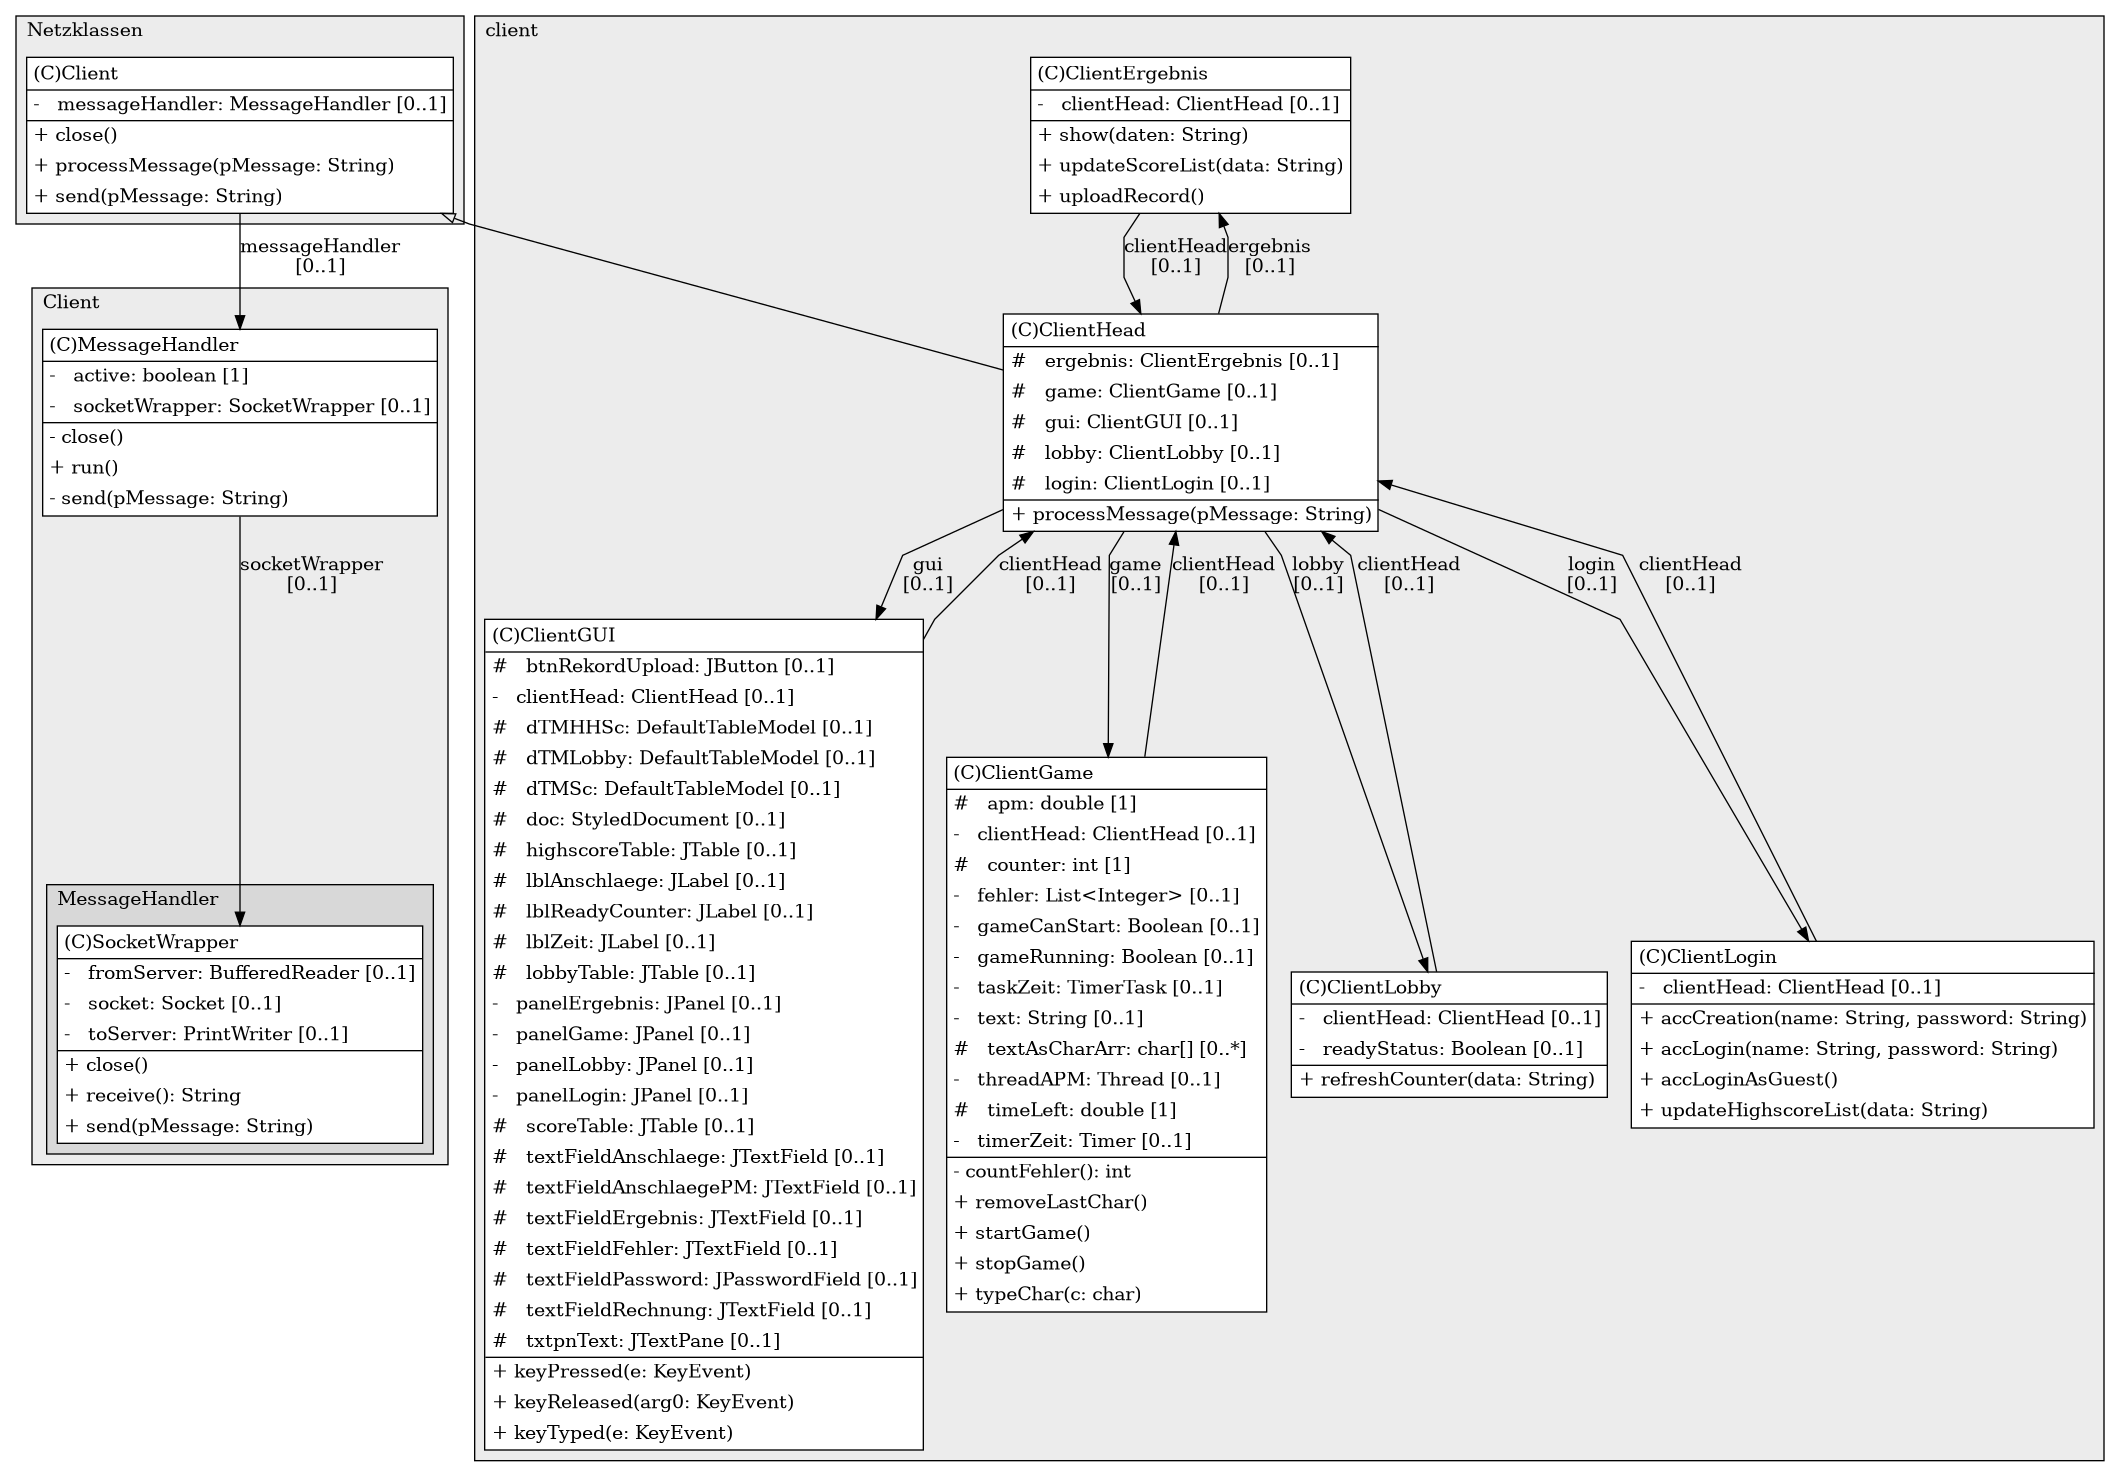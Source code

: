 @startuml

/' diagram meta data start
config=StructureConfiguration;
{
  "projectClassification": {
    "searchMode": "OpenProject", // OpenProject, AllProjects
    "includedProjects": "",
    "pathEndKeywords": "*.impl",
    "isClientPath": "",
    "isClientName": "",
    "isTestPath": "",
    "isTestName": "",
    "isMappingPath": "",
    "isMappingName": "",
    "isDataAccessPath": "",
    "isDataAccessName": "",
    "isDataStructurePath": "",
    "isDataStructureName": "",
    "isInterfaceStructuresPath": "",
    "isInterfaceStructuresName": "",
    "isEntryPointPath": "",
    "isEntryPointName": ""
  },
  "graphRestriction": {
    "classPackageExcludeFilter": "",
    "classPackageIncludeFilter": "",
    "classNameExcludeFilter": "",
    "classNameIncludeFilter": "",
    "methodNameExcludeFilter": "",
    "methodNameIncludeFilter": "",
    "removeByInheritance": "", // inheritance/annotation based filtering is done in a second step
    "removeByAnnotation": "",
    "removeByClassPackage": "", // cleanup the graph after inheritance/annotation based filtering is done
    "removeByClassName": "",
    "cutMappings": false,
    "cutEnum": true,
    "cutTests": true,
    "cutClient": true,
    "cutDataAccess": true,
    "cutInterfaceStructures": true,
    "cutDataStructures": true,
    "cutGetterAndSetter": true,
    "cutConstructors": true
  },
  "graphTraversal": {
    "forwardDepth": 3,
    "backwardDepth": 3,
    "classPackageExcludeFilter": "",
    "classPackageIncludeFilter": "",
    "classNameExcludeFilter": "",
    "classNameIncludeFilter": "",
    "methodNameExcludeFilter": "",
    "methodNameIncludeFilter": "",
    "hideMappings": false,
    "hideDataStructures": false,
    "hidePrivateMethods": true,
    "hideInterfaceCalls": true, // indirection: implementation -> interface (is hidden) -> implementation
    "onlyShowApplicationEntryPoints": false // root node is included
  },
  "details": {
    "aggregation": "GroupByClass", // ByClass, GroupByClass, None
    "showClassGenericTypes": true,
    "showMethods": true,
    "showMethodParameterNames": true,
    "showMethodParameterTypes": true,
    "showMethodReturnType": true,
    "showPackageLevels": 2,
    "showDetailedClassStructure": true
  },
  "rootClass": "game.client.ClientHead"
}
diagram meta data end '/



digraph g {
    rankdir="TB"
    splines=polyline
    

'nodes 
subgraph cluster_1225578732 { 
   	label=Netzklassen
	labeljust=l
	fillcolor="#ececec"
	style=filled
   
   Client1225578732[
	label=<<TABLE BORDER="1" CELLBORDER="0" CELLPADDING="4" CELLSPACING="0">
<TR><TD ALIGN="LEFT" >(C)Client</TD></TR>
<HR/>
<TR><TD ALIGN="LEFT" >-   messageHandler: MessageHandler [0..1]</TD></TR>
<HR/>
<TR><TD ALIGN="LEFT" >+ close()</TD></TR>
<TR><TD ALIGN="LEFT" >+ processMessage(pMessage: String)</TD></TR>
<TR><TD ALIGN="LEFT" >+ send(pMessage: String)</TD></TR>
</TABLE>>
	style=filled
	margin=0
	shape=plaintext
	fillcolor="#FFFFFF"
];
} 

subgraph cluster_1357712437 { 
   	label=client
	labeljust=l
	fillcolor="#ececec"
	style=filled
   
   ClientErgebnis985441977[
	label=<<TABLE BORDER="1" CELLBORDER="0" CELLPADDING="4" CELLSPACING="0">
<TR><TD ALIGN="LEFT" >(C)ClientErgebnis</TD></TR>
<HR/>
<TR><TD ALIGN="LEFT" >-   clientHead: ClientHead [0..1]</TD></TR>
<HR/>
<TR><TD ALIGN="LEFT" >+ show(daten: String)</TD></TR>
<TR><TD ALIGN="LEFT" >+ updateScoreList(data: String)</TD></TR>
<TR><TD ALIGN="LEFT" >+ uploadRecord()</TD></TR>
</TABLE>>
	style=filled
	margin=0
	shape=plaintext
	fillcolor="#FFFFFF"
];

ClientGUI985441977[
	label=<<TABLE BORDER="1" CELLBORDER="0" CELLPADDING="4" CELLSPACING="0">
<TR><TD ALIGN="LEFT" >(C)ClientGUI</TD></TR>
<HR/>
<TR><TD ALIGN="LEFT" >#   btnRekordUpload: JButton [0..1]</TD></TR>
<TR><TD ALIGN="LEFT" >-   clientHead: ClientHead [0..1]</TD></TR>
<TR><TD ALIGN="LEFT" >#   dTMHHSc: DefaultTableModel [0..1]</TD></TR>
<TR><TD ALIGN="LEFT" >#   dTMLobby: DefaultTableModel [0..1]</TD></TR>
<TR><TD ALIGN="LEFT" >#   dTMSc: DefaultTableModel [0..1]</TD></TR>
<TR><TD ALIGN="LEFT" >#   doc: StyledDocument [0..1]</TD></TR>
<TR><TD ALIGN="LEFT" >#   highscoreTable: JTable [0..1]</TD></TR>
<TR><TD ALIGN="LEFT" >#   lblAnschlaege: JLabel [0..1]</TD></TR>
<TR><TD ALIGN="LEFT" >#   lblReadyCounter: JLabel [0..1]</TD></TR>
<TR><TD ALIGN="LEFT" >#   lblZeit: JLabel [0..1]</TD></TR>
<TR><TD ALIGN="LEFT" >#   lobbyTable: JTable [0..1]</TD></TR>
<TR><TD ALIGN="LEFT" >-   panelErgebnis: JPanel [0..1]</TD></TR>
<TR><TD ALIGN="LEFT" >-   panelGame: JPanel [0..1]</TD></TR>
<TR><TD ALIGN="LEFT" >-   panelLobby: JPanel [0..1]</TD></TR>
<TR><TD ALIGN="LEFT" >-   panelLogin: JPanel [0..1]</TD></TR>
<TR><TD ALIGN="LEFT" >#   scoreTable: JTable [0..1]</TD></TR>
<TR><TD ALIGN="LEFT" >#   textFieldAnschlaege: JTextField [0..1]</TD></TR>
<TR><TD ALIGN="LEFT" >#   textFieldAnschlaegePM: JTextField [0..1]</TD></TR>
<TR><TD ALIGN="LEFT" >#   textFieldErgebnis: JTextField [0..1]</TD></TR>
<TR><TD ALIGN="LEFT" >#   textFieldFehler: JTextField [0..1]</TD></TR>
<TR><TD ALIGN="LEFT" >#   textFieldPassword: JPasswordField [0..1]</TD></TR>
<TR><TD ALIGN="LEFT" >#   textFieldRechnung: JTextField [0..1]</TD></TR>
<TR><TD ALIGN="LEFT" >#   txtpnText: JTextPane [0..1]</TD></TR>
<HR/>
<TR><TD ALIGN="LEFT" >+ keyPressed(e: KeyEvent)</TD></TR>
<TR><TD ALIGN="LEFT" >+ keyReleased(arg0: KeyEvent)</TD></TR>
<TR><TD ALIGN="LEFT" >+ keyTyped(e: KeyEvent)</TD></TR>
</TABLE>>
	style=filled
	margin=0
	shape=plaintext
	fillcolor="#FFFFFF"
];

ClientGame985441977[
	label=<<TABLE BORDER="1" CELLBORDER="0" CELLPADDING="4" CELLSPACING="0">
<TR><TD ALIGN="LEFT" >(C)ClientGame</TD></TR>
<HR/>
<TR><TD ALIGN="LEFT" >#   apm: double [1]</TD></TR>
<TR><TD ALIGN="LEFT" >-   clientHead: ClientHead [0..1]</TD></TR>
<TR><TD ALIGN="LEFT" >#   counter: int [1]</TD></TR>
<TR><TD ALIGN="LEFT" >-   fehler: List&lt;Integer&gt; [0..1]</TD></TR>
<TR><TD ALIGN="LEFT" >-   gameCanStart: Boolean [0..1]</TD></TR>
<TR><TD ALIGN="LEFT" >-   gameRunning: Boolean [0..1]</TD></TR>
<TR><TD ALIGN="LEFT" >-   taskZeit: TimerTask [0..1]</TD></TR>
<TR><TD ALIGN="LEFT" >-   text: String [0..1]</TD></TR>
<TR><TD ALIGN="LEFT" >#   textAsCharArr: char[] [0..*]</TD></TR>
<TR><TD ALIGN="LEFT" >-   threadAPM: Thread [0..1]</TD></TR>
<TR><TD ALIGN="LEFT" >#   timeLeft: double [1]</TD></TR>
<TR><TD ALIGN="LEFT" >-   timerZeit: Timer [0..1]</TD></TR>
<HR/>
<TR><TD ALIGN="LEFT" >- countFehler(): int</TD></TR>
<TR><TD ALIGN="LEFT" >+ removeLastChar()</TD></TR>
<TR><TD ALIGN="LEFT" >+ startGame()</TD></TR>
<TR><TD ALIGN="LEFT" >+ stopGame()</TD></TR>
<TR><TD ALIGN="LEFT" >+ typeChar(c: char)</TD></TR>
</TABLE>>
	style=filled
	margin=0
	shape=plaintext
	fillcolor="#FFFFFF"
];

ClientHead985441977[
	label=<<TABLE BORDER="1" CELLBORDER="0" CELLPADDING="4" CELLSPACING="0">
<TR><TD ALIGN="LEFT" >(C)ClientHead</TD></TR>
<HR/>
<TR><TD ALIGN="LEFT" >#   ergebnis: ClientErgebnis [0..1]</TD></TR>
<TR><TD ALIGN="LEFT" >#   game: ClientGame [0..1]</TD></TR>
<TR><TD ALIGN="LEFT" >#   gui: ClientGUI [0..1]</TD></TR>
<TR><TD ALIGN="LEFT" >#   lobby: ClientLobby [0..1]</TD></TR>
<TR><TD ALIGN="LEFT" >#   login: ClientLogin [0..1]</TD></TR>
<HR/>
<TR><TD ALIGN="LEFT" >+ processMessage(pMessage: String)</TD></TR>
</TABLE>>
	style=filled
	margin=0
	shape=plaintext
	fillcolor="#FFFFFF"
];

ClientLobby985441977[
	label=<<TABLE BORDER="1" CELLBORDER="0" CELLPADDING="4" CELLSPACING="0">
<TR><TD ALIGN="LEFT" >(C)ClientLobby</TD></TR>
<HR/>
<TR><TD ALIGN="LEFT" >-   clientHead: ClientHead [0..1]</TD></TR>
<TR><TD ALIGN="LEFT" >-   readyStatus: Boolean [0..1]</TD></TR>
<HR/>
<TR><TD ALIGN="LEFT" >+ refreshCounter(data: String)</TD></TR>
</TABLE>>
	style=filled
	margin=0
	shape=plaintext
	fillcolor="#FFFFFF"
];

ClientLogin985441977[
	label=<<TABLE BORDER="1" CELLBORDER="0" CELLPADDING="4" CELLSPACING="0">
<TR><TD ALIGN="LEFT" >(C)ClientLogin</TD></TR>
<HR/>
<TR><TD ALIGN="LEFT" >-   clientHead: ClientHead [0..1]</TD></TR>
<HR/>
<TR><TD ALIGN="LEFT" >+ accCreation(name: String, password: String)</TD></TR>
<TR><TD ALIGN="LEFT" >+ accLogin(name: String, password: String)</TD></TR>
<TR><TD ALIGN="LEFT" >+ accLoginAsGuest()</TD></TR>
<TR><TD ALIGN="LEFT" >+ updateHighscoreList(data: String)</TD></TR>
</TABLE>>
	style=filled
	margin=0
	shape=plaintext
	fillcolor="#FFFFFF"
];
} 

subgraph cluster_2021122027 { 
   	label=Client
	labeljust=l
	fillcolor="#ececec"
	style=filled
   
   MessageHandler1824262957[
	label=<<TABLE BORDER="1" CELLBORDER="0" CELLPADDING="4" CELLSPACING="0">
<TR><TD ALIGN="LEFT" >(C)MessageHandler</TD></TR>
<HR/>
<TR><TD ALIGN="LEFT" >-   active: boolean [1]</TD></TR>
<TR><TD ALIGN="LEFT" >-   socketWrapper: SocketWrapper [0..1]</TD></TR>
<HR/>
<TR><TD ALIGN="LEFT" >- close()</TD></TR>
<TR><TD ALIGN="LEFT" >+ run()</TD></TR>
<TR><TD ALIGN="LEFT" >- send(pMessage: String)</TD></TR>
</TABLE>>
	style=filled
	margin=0
	shape=plaintext
	fillcolor="#FFFFFF"
];

subgraph cluster_300546502 { 
   	label=MessageHandler
	labeljust=l
	fillcolor="#d8d8d8"
	style=filled
   
   SocketWrapper889561668[
	label=<<TABLE BORDER="1" CELLBORDER="0" CELLPADDING="4" CELLSPACING="0">
<TR><TD ALIGN="LEFT" >(C)SocketWrapper</TD></TR>
<HR/>
<TR><TD ALIGN="LEFT" >-   fromServer: BufferedReader [0..1]</TD></TR>
<TR><TD ALIGN="LEFT" >-   socket: Socket [0..1]</TD></TR>
<TR><TD ALIGN="LEFT" >-   toServer: PrintWriter [0..1]</TD></TR>
<HR/>
<TR><TD ALIGN="LEFT" >+ close()</TD></TR>
<TR><TD ALIGN="LEFT" >+ receive(): String</TD></TR>
<TR><TD ALIGN="LEFT" >+ send(pMessage: String)</TD></TR>
</TABLE>>
	style=filled
	margin=0
	shape=plaintext
	fillcolor="#FFFFFF"
];
} 
} 

'edges    
Client1225578732 -> ClientHead985441977[arrowhead=none, arrowtail=empty, dir=both];
Client1225578732 -> MessageHandler1824262957[label="messageHandler
[0..1]"];
ClientErgebnis985441977 -> ClientHead985441977[label="clientHead
[0..1]"];
ClientGUI985441977 -> ClientHead985441977[label="clientHead
[0..1]"];
ClientGame985441977 -> ClientHead985441977[label="clientHead
[0..1]"];
ClientHead985441977 -> ClientErgebnis985441977[label="ergebnis
[0..1]"];
ClientHead985441977 -> ClientGUI985441977[label="gui
[0..1]"];
ClientHead985441977 -> ClientGame985441977[label="game
[0..1]"];
ClientHead985441977 -> ClientLobby985441977[label="lobby
[0..1]"];
ClientHead985441977 -> ClientLogin985441977[label="login
[0..1]"];
ClientLobby985441977 -> ClientHead985441977[label="clientHead
[0..1]"];
ClientLogin985441977 -> ClientHead985441977[label="clientHead
[0..1]"];
MessageHandler1824262957 -> SocketWrapper889561668[label="socketWrapper
[0..1]"];
    
}
@enduml